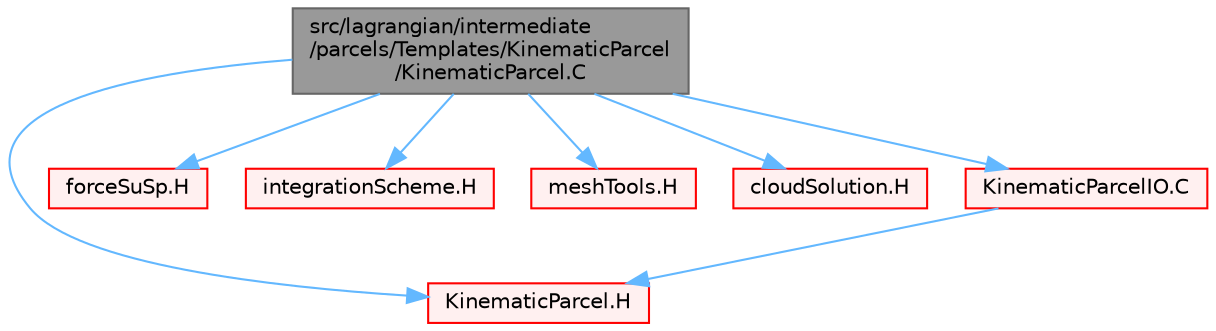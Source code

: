 digraph "src/lagrangian/intermediate/parcels/Templates/KinematicParcel/KinematicParcel.C"
{
 // LATEX_PDF_SIZE
  bgcolor="transparent";
  edge [fontname=Helvetica,fontsize=10,labelfontname=Helvetica,labelfontsize=10];
  node [fontname=Helvetica,fontsize=10,shape=box,height=0.2,width=0.4];
  Node1 [id="Node000001",label="src/lagrangian/intermediate\l/parcels/Templates/KinematicParcel\l/KinematicParcel.C",height=0.2,width=0.4,color="gray40", fillcolor="grey60", style="filled", fontcolor="black",tooltip=" "];
  Node1 -> Node2 [id="edge1_Node000001_Node000002",color="steelblue1",style="solid",tooltip=" "];
  Node2 [id="Node000002",label="KinematicParcel.H",height=0.2,width=0.4,color="red", fillcolor="#FFF0F0", style="filled",URL="$KinematicParcel_8H.html",tooltip=" "];
  Node1 -> Node447 [id="edge2_Node000001_Node000447",color="steelblue1",style="solid",tooltip=" "];
  Node447 [id="Node000447",label="forceSuSp.H",height=0.2,width=0.4,color="red", fillcolor="#FFF0F0", style="filled",URL="$forceSuSp_8H.html",tooltip=" "];
  Node1 -> Node449 [id="edge3_Node000001_Node000449",color="steelblue1",style="solid",tooltip=" "];
  Node449 [id="Node000449",label="integrationScheme.H",height=0.2,width=0.4,color="red", fillcolor="#FFF0F0", style="filled",URL="$integrationScheme_8H.html",tooltip=" "];
  Node1 -> Node450 [id="edge4_Node000001_Node000450",color="steelblue1",style="solid",tooltip=" "];
  Node450 [id="Node000450",label="meshTools.H",height=0.2,width=0.4,color="red", fillcolor="#FFF0F0", style="filled",URL="$meshTools_8H.html",tooltip=" "];
  Node1 -> Node451 [id="edge5_Node000001_Node000451",color="steelblue1",style="solid",tooltip=" "];
  Node451 [id="Node000451",label="cloudSolution.H",height=0.2,width=0.4,color="red", fillcolor="#FFF0F0", style="filled",URL="$cloudSolution_8H.html",tooltip=" "];
  Node1 -> Node473 [id="edge6_Node000001_Node000473",color="steelblue1",style="solid",tooltip=" "];
  Node473 [id="Node000473",label="KinematicParcelIO.C",height=0.2,width=0.4,color="red", fillcolor="#FFF0F0", style="filled",URL="$KinematicParcelIO_8C.html",tooltip=" "];
  Node473 -> Node2 [id="edge7_Node000473_Node000002",color="steelblue1",style="solid",tooltip=" "];
}

